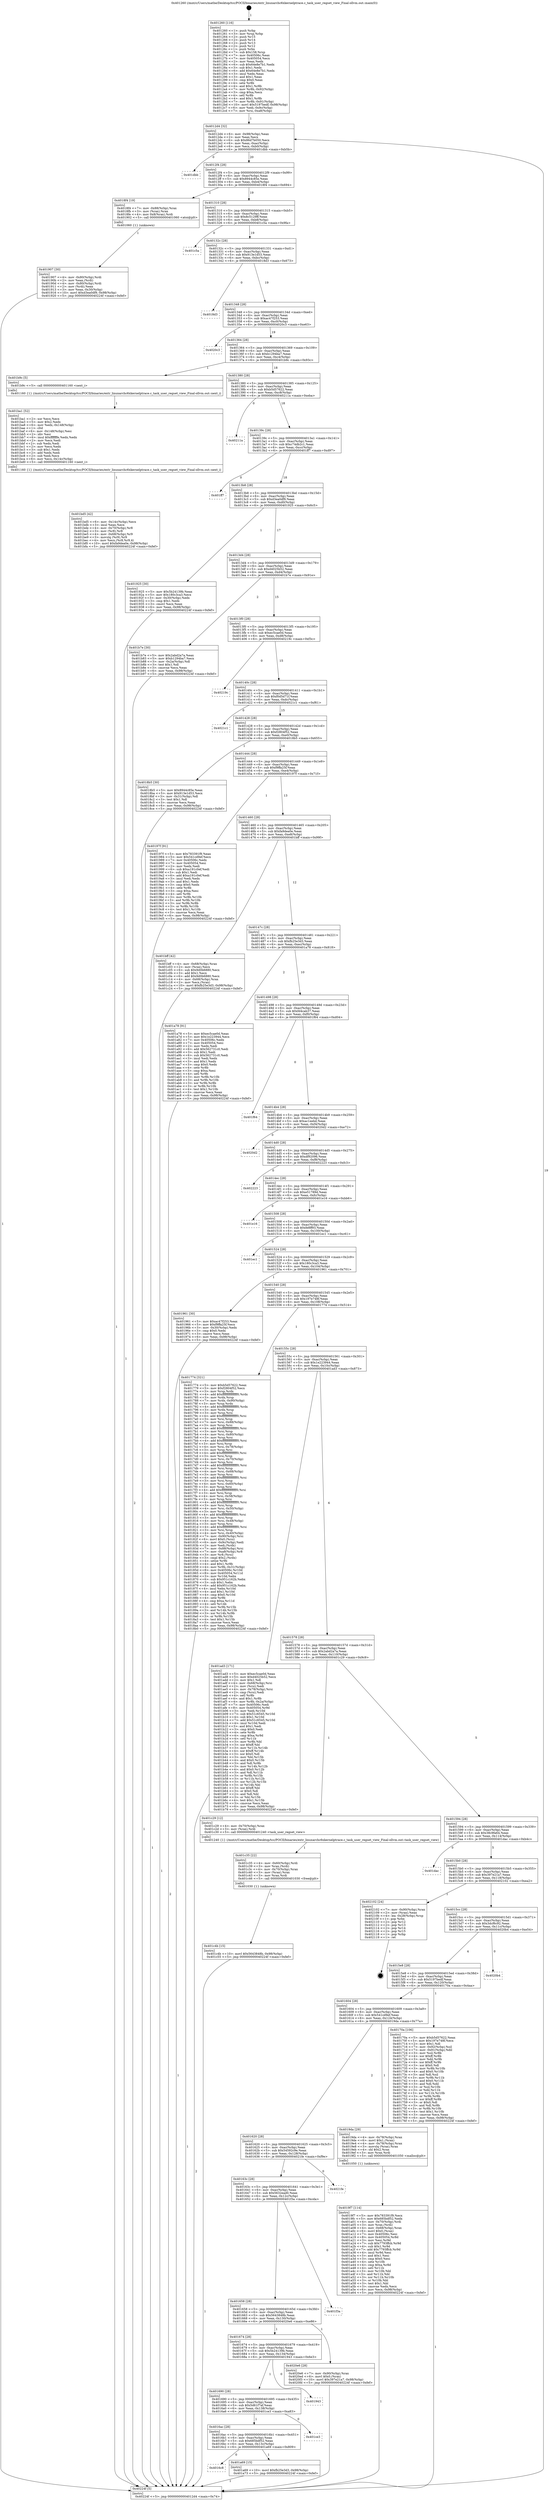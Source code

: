 digraph "0x401260" {
  label = "0x401260 (/mnt/c/Users/mathe/Desktop/tcc/POCII/binaries/extr_linuxarchc6xkernelptrace.c_task_user_regset_view_Final-ollvm.out::main(0))"
  labelloc = "t"
  node[shape=record]

  Entry [label="",width=0.3,height=0.3,shape=circle,fillcolor=black,style=filled]
  "0x4012d4" [label="{
     0x4012d4 [32]\l
     | [instrs]\l
     &nbsp;&nbsp;0x4012d4 \<+6\>: mov -0x98(%rbp),%eax\l
     &nbsp;&nbsp;0x4012da \<+2\>: mov %eax,%ecx\l
     &nbsp;&nbsp;0x4012dc \<+6\>: sub $0x86d7b050,%ecx\l
     &nbsp;&nbsp;0x4012e2 \<+6\>: mov %eax,-0xac(%rbp)\l
     &nbsp;&nbsp;0x4012e8 \<+6\>: mov %ecx,-0xb0(%rbp)\l
     &nbsp;&nbsp;0x4012ee \<+6\>: je 0000000000401dbb \<main+0xb5b\>\l
  }"]
  "0x401dbb" [label="{
     0x401dbb\l
  }", style=dashed]
  "0x4012f4" [label="{
     0x4012f4 [28]\l
     | [instrs]\l
     &nbsp;&nbsp;0x4012f4 \<+5\>: jmp 00000000004012f9 \<main+0x99\>\l
     &nbsp;&nbsp;0x4012f9 \<+6\>: mov -0xac(%rbp),%eax\l
     &nbsp;&nbsp;0x4012ff \<+5\>: sub $0x8944c85e,%eax\l
     &nbsp;&nbsp;0x401304 \<+6\>: mov %eax,-0xb4(%rbp)\l
     &nbsp;&nbsp;0x40130a \<+6\>: je 00000000004018f4 \<main+0x694\>\l
  }"]
  Exit [label="",width=0.3,height=0.3,shape=circle,fillcolor=black,style=filled,peripheries=2]
  "0x4018f4" [label="{
     0x4018f4 [19]\l
     | [instrs]\l
     &nbsp;&nbsp;0x4018f4 \<+7\>: mov -0x88(%rbp),%rax\l
     &nbsp;&nbsp;0x4018fb \<+3\>: mov (%rax),%rax\l
     &nbsp;&nbsp;0x4018fe \<+4\>: mov 0x8(%rax),%rdi\l
     &nbsp;&nbsp;0x401902 \<+5\>: call 0000000000401060 \<atoi@plt\>\l
     | [calls]\l
     &nbsp;&nbsp;0x401060 \{1\} (unknown)\l
  }"]
  "0x401310" [label="{
     0x401310 [28]\l
     | [instrs]\l
     &nbsp;&nbsp;0x401310 \<+5\>: jmp 0000000000401315 \<main+0xb5\>\l
     &nbsp;&nbsp;0x401315 \<+6\>: mov -0xac(%rbp),%eax\l
     &nbsp;&nbsp;0x40131b \<+5\>: sub $0x8c5129ff,%eax\l
     &nbsp;&nbsp;0x401320 \<+6\>: mov %eax,-0xb8(%rbp)\l
     &nbsp;&nbsp;0x401326 \<+6\>: je 0000000000401c5a \<main+0x9fa\>\l
  }"]
  "0x401c4b" [label="{
     0x401c4b [15]\l
     | [instrs]\l
     &nbsp;&nbsp;0x401c4b \<+10\>: movl $0x5643848b,-0x98(%rbp)\l
     &nbsp;&nbsp;0x401c55 \<+5\>: jmp 000000000040224f \<main+0xfef\>\l
  }"]
  "0x401c5a" [label="{
     0x401c5a\l
  }", style=dashed]
  "0x40132c" [label="{
     0x40132c [28]\l
     | [instrs]\l
     &nbsp;&nbsp;0x40132c \<+5\>: jmp 0000000000401331 \<main+0xd1\>\l
     &nbsp;&nbsp;0x401331 \<+6\>: mov -0xac(%rbp),%eax\l
     &nbsp;&nbsp;0x401337 \<+5\>: sub $0x913e1d53,%eax\l
     &nbsp;&nbsp;0x40133c \<+6\>: mov %eax,-0xbc(%rbp)\l
     &nbsp;&nbsp;0x401342 \<+6\>: je 00000000004018d3 \<main+0x673\>\l
  }"]
  "0x401c35" [label="{
     0x401c35 [22]\l
     | [instrs]\l
     &nbsp;&nbsp;0x401c35 \<+4\>: mov -0x60(%rbp),%rdi\l
     &nbsp;&nbsp;0x401c39 \<+3\>: mov %rax,(%rdi)\l
     &nbsp;&nbsp;0x401c3c \<+4\>: mov -0x70(%rbp),%rax\l
     &nbsp;&nbsp;0x401c40 \<+3\>: mov (%rax),%rax\l
     &nbsp;&nbsp;0x401c43 \<+3\>: mov %rax,%rdi\l
     &nbsp;&nbsp;0x401c46 \<+5\>: call 0000000000401030 \<free@plt\>\l
     | [calls]\l
     &nbsp;&nbsp;0x401030 \{1\} (unknown)\l
  }"]
  "0x4018d3" [label="{
     0x4018d3\l
  }", style=dashed]
  "0x401348" [label="{
     0x401348 [28]\l
     | [instrs]\l
     &nbsp;&nbsp;0x401348 \<+5\>: jmp 000000000040134d \<main+0xed\>\l
     &nbsp;&nbsp;0x40134d \<+6\>: mov -0xac(%rbp),%eax\l
     &nbsp;&nbsp;0x401353 \<+5\>: sub $0xac47f253,%eax\l
     &nbsp;&nbsp;0x401358 \<+6\>: mov %eax,-0xc0(%rbp)\l
     &nbsp;&nbsp;0x40135e \<+6\>: je 00000000004020c3 \<main+0xe63\>\l
  }"]
  "0x401bd5" [label="{
     0x401bd5 [42]\l
     | [instrs]\l
     &nbsp;&nbsp;0x401bd5 \<+6\>: mov -0x14c(%rbp),%ecx\l
     &nbsp;&nbsp;0x401bdb \<+3\>: imul %eax,%ecx\l
     &nbsp;&nbsp;0x401bde \<+4\>: mov -0x70(%rbp),%r8\l
     &nbsp;&nbsp;0x401be2 \<+3\>: mov (%r8),%r8\l
     &nbsp;&nbsp;0x401be5 \<+4\>: mov -0x68(%rbp),%r9\l
     &nbsp;&nbsp;0x401be9 \<+3\>: movslq (%r9),%r9\l
     &nbsp;&nbsp;0x401bec \<+4\>: mov %ecx,(%r8,%r9,4)\l
     &nbsp;&nbsp;0x401bf0 \<+10\>: movl $0xfa9dea0e,-0x98(%rbp)\l
     &nbsp;&nbsp;0x401bfa \<+5\>: jmp 000000000040224f \<main+0xfef\>\l
  }"]
  "0x4020c3" [label="{
     0x4020c3\l
  }", style=dashed]
  "0x401364" [label="{
     0x401364 [28]\l
     | [instrs]\l
     &nbsp;&nbsp;0x401364 \<+5\>: jmp 0000000000401369 \<main+0x109\>\l
     &nbsp;&nbsp;0x401369 \<+6\>: mov -0xac(%rbp),%eax\l
     &nbsp;&nbsp;0x40136f \<+5\>: sub $0xb1294ba7,%eax\l
     &nbsp;&nbsp;0x401374 \<+6\>: mov %eax,-0xc4(%rbp)\l
     &nbsp;&nbsp;0x40137a \<+6\>: je 0000000000401b9c \<main+0x93c\>\l
  }"]
  "0x401ba1" [label="{
     0x401ba1 [52]\l
     | [instrs]\l
     &nbsp;&nbsp;0x401ba1 \<+2\>: xor %ecx,%ecx\l
     &nbsp;&nbsp;0x401ba3 \<+5\>: mov $0x2,%edx\l
     &nbsp;&nbsp;0x401ba8 \<+6\>: mov %edx,-0x148(%rbp)\l
     &nbsp;&nbsp;0x401bae \<+1\>: cltd\l
     &nbsp;&nbsp;0x401baf \<+6\>: mov -0x148(%rbp),%esi\l
     &nbsp;&nbsp;0x401bb5 \<+2\>: idiv %esi\l
     &nbsp;&nbsp;0x401bb7 \<+6\>: imul $0xfffffffe,%edx,%edx\l
     &nbsp;&nbsp;0x401bbd \<+2\>: mov %ecx,%edi\l
     &nbsp;&nbsp;0x401bbf \<+2\>: sub %edx,%edi\l
     &nbsp;&nbsp;0x401bc1 \<+2\>: mov %ecx,%edx\l
     &nbsp;&nbsp;0x401bc3 \<+3\>: sub $0x1,%edx\l
     &nbsp;&nbsp;0x401bc6 \<+2\>: add %edx,%edi\l
     &nbsp;&nbsp;0x401bc8 \<+2\>: sub %edi,%ecx\l
     &nbsp;&nbsp;0x401bca \<+6\>: mov %ecx,-0x14c(%rbp)\l
     &nbsp;&nbsp;0x401bd0 \<+5\>: call 0000000000401160 \<next_i\>\l
     | [calls]\l
     &nbsp;&nbsp;0x401160 \{1\} (/mnt/c/Users/mathe/Desktop/tcc/POCII/binaries/extr_linuxarchc6xkernelptrace.c_task_user_regset_view_Final-ollvm.out::next_i)\l
  }"]
  "0x401b9c" [label="{
     0x401b9c [5]\l
     | [instrs]\l
     &nbsp;&nbsp;0x401b9c \<+5\>: call 0000000000401160 \<next_i\>\l
     | [calls]\l
     &nbsp;&nbsp;0x401160 \{1\} (/mnt/c/Users/mathe/Desktop/tcc/POCII/binaries/extr_linuxarchc6xkernelptrace.c_task_user_regset_view_Final-ollvm.out::next_i)\l
  }"]
  "0x401380" [label="{
     0x401380 [28]\l
     | [instrs]\l
     &nbsp;&nbsp;0x401380 \<+5\>: jmp 0000000000401385 \<main+0x125\>\l
     &nbsp;&nbsp;0x401385 \<+6\>: mov -0xac(%rbp),%eax\l
     &nbsp;&nbsp;0x40138b \<+5\>: sub $0xb5d57622,%eax\l
     &nbsp;&nbsp;0x401390 \<+6\>: mov %eax,-0xc8(%rbp)\l
     &nbsp;&nbsp;0x401396 \<+6\>: je 000000000040211a \<main+0xeba\>\l
  }"]
  "0x4016c8" [label="{
     0x4016c8\l
  }", style=dashed]
  "0x40211a" [label="{
     0x40211a\l
  }", style=dashed]
  "0x40139c" [label="{
     0x40139c [28]\l
     | [instrs]\l
     &nbsp;&nbsp;0x40139c \<+5\>: jmp 00000000004013a1 \<main+0x141\>\l
     &nbsp;&nbsp;0x4013a1 \<+6\>: mov -0xac(%rbp),%eax\l
     &nbsp;&nbsp;0x4013a7 \<+5\>: sub $0xc74db2c1,%eax\l
     &nbsp;&nbsp;0x4013ac \<+6\>: mov %eax,-0xcc(%rbp)\l
     &nbsp;&nbsp;0x4013b2 \<+6\>: je 0000000000401ff7 \<main+0xd97\>\l
  }"]
  "0x401a69" [label="{
     0x401a69 [15]\l
     | [instrs]\l
     &nbsp;&nbsp;0x401a69 \<+10\>: movl $0xfb25e3d3,-0x98(%rbp)\l
     &nbsp;&nbsp;0x401a73 \<+5\>: jmp 000000000040224f \<main+0xfef\>\l
  }"]
  "0x401ff7" [label="{
     0x401ff7\l
  }", style=dashed]
  "0x4013b8" [label="{
     0x4013b8 [28]\l
     | [instrs]\l
     &nbsp;&nbsp;0x4013b8 \<+5\>: jmp 00000000004013bd \<main+0x15d\>\l
     &nbsp;&nbsp;0x4013bd \<+6\>: mov -0xac(%rbp),%eax\l
     &nbsp;&nbsp;0x4013c3 \<+5\>: sub $0xd3ea0df9,%eax\l
     &nbsp;&nbsp;0x4013c8 \<+6\>: mov %eax,-0xd0(%rbp)\l
     &nbsp;&nbsp;0x4013ce \<+6\>: je 0000000000401925 \<main+0x6c5\>\l
  }"]
  "0x4016ac" [label="{
     0x4016ac [28]\l
     | [instrs]\l
     &nbsp;&nbsp;0x4016ac \<+5\>: jmp 00000000004016b1 \<main+0x451\>\l
     &nbsp;&nbsp;0x4016b1 \<+6\>: mov -0xac(%rbp),%eax\l
     &nbsp;&nbsp;0x4016b7 \<+5\>: sub $0x685bdf52,%eax\l
     &nbsp;&nbsp;0x4016bc \<+6\>: mov %eax,-0x13c(%rbp)\l
     &nbsp;&nbsp;0x4016c2 \<+6\>: je 0000000000401a69 \<main+0x809\>\l
  }"]
  "0x401925" [label="{
     0x401925 [30]\l
     | [instrs]\l
     &nbsp;&nbsp;0x401925 \<+5\>: mov $0x5b24139b,%eax\l
     &nbsp;&nbsp;0x40192a \<+5\>: mov $0x180c3ca3,%ecx\l
     &nbsp;&nbsp;0x40192f \<+3\>: mov -0x30(%rbp),%edx\l
     &nbsp;&nbsp;0x401932 \<+3\>: cmp $0x1,%edx\l
     &nbsp;&nbsp;0x401935 \<+3\>: cmovl %ecx,%eax\l
     &nbsp;&nbsp;0x401938 \<+6\>: mov %eax,-0x98(%rbp)\l
     &nbsp;&nbsp;0x40193e \<+5\>: jmp 000000000040224f \<main+0xfef\>\l
  }"]
  "0x4013d4" [label="{
     0x4013d4 [28]\l
     | [instrs]\l
     &nbsp;&nbsp;0x4013d4 \<+5\>: jmp 00000000004013d9 \<main+0x179\>\l
     &nbsp;&nbsp;0x4013d9 \<+6\>: mov -0xac(%rbp),%eax\l
     &nbsp;&nbsp;0x4013df \<+5\>: sub $0xd4025b52,%eax\l
     &nbsp;&nbsp;0x4013e4 \<+6\>: mov %eax,-0xd4(%rbp)\l
     &nbsp;&nbsp;0x4013ea \<+6\>: je 0000000000401b7e \<main+0x91e\>\l
  }"]
  "0x401ce3" [label="{
     0x401ce3\l
  }", style=dashed]
  "0x401b7e" [label="{
     0x401b7e [30]\l
     | [instrs]\l
     &nbsp;&nbsp;0x401b7e \<+5\>: mov $0x2abd2a7a,%eax\l
     &nbsp;&nbsp;0x401b83 \<+5\>: mov $0xb1294ba7,%ecx\l
     &nbsp;&nbsp;0x401b88 \<+3\>: mov -0x2a(%rbp),%dl\l
     &nbsp;&nbsp;0x401b8b \<+3\>: test $0x1,%dl\l
     &nbsp;&nbsp;0x401b8e \<+3\>: cmovne %ecx,%eax\l
     &nbsp;&nbsp;0x401b91 \<+6\>: mov %eax,-0x98(%rbp)\l
     &nbsp;&nbsp;0x401b97 \<+5\>: jmp 000000000040224f \<main+0xfef\>\l
  }"]
  "0x4013f0" [label="{
     0x4013f0 [28]\l
     | [instrs]\l
     &nbsp;&nbsp;0x4013f0 \<+5\>: jmp 00000000004013f5 \<main+0x195\>\l
     &nbsp;&nbsp;0x4013f5 \<+6\>: mov -0xac(%rbp),%eax\l
     &nbsp;&nbsp;0x4013fb \<+5\>: sub $0xec5cae0d,%eax\l
     &nbsp;&nbsp;0x401400 \<+6\>: mov %eax,-0xd8(%rbp)\l
     &nbsp;&nbsp;0x401406 \<+6\>: je 000000000040219c \<main+0xf3c\>\l
  }"]
  "0x401690" [label="{
     0x401690 [28]\l
     | [instrs]\l
     &nbsp;&nbsp;0x401690 \<+5\>: jmp 0000000000401695 \<main+0x435\>\l
     &nbsp;&nbsp;0x401695 \<+6\>: mov -0xac(%rbp),%eax\l
     &nbsp;&nbsp;0x40169b \<+5\>: sub $0x5d61f7af,%eax\l
     &nbsp;&nbsp;0x4016a0 \<+6\>: mov %eax,-0x138(%rbp)\l
     &nbsp;&nbsp;0x4016a6 \<+6\>: je 0000000000401ce3 \<main+0xa83\>\l
  }"]
  "0x40219c" [label="{
     0x40219c\l
  }", style=dashed]
  "0x40140c" [label="{
     0x40140c [28]\l
     | [instrs]\l
     &nbsp;&nbsp;0x40140c \<+5\>: jmp 0000000000401411 \<main+0x1b1\>\l
     &nbsp;&nbsp;0x401411 \<+6\>: mov -0xac(%rbp),%eax\l
     &nbsp;&nbsp;0x401417 \<+5\>: sub $0xf0d5d71f,%eax\l
     &nbsp;&nbsp;0x40141c \<+6\>: mov %eax,-0xdc(%rbp)\l
     &nbsp;&nbsp;0x401422 \<+6\>: je 00000000004021c1 \<main+0xf61\>\l
  }"]
  "0x401943" [label="{
     0x401943\l
  }", style=dashed]
  "0x4021c1" [label="{
     0x4021c1\l
  }", style=dashed]
  "0x401428" [label="{
     0x401428 [28]\l
     | [instrs]\l
     &nbsp;&nbsp;0x401428 \<+5\>: jmp 000000000040142d \<main+0x1cd\>\l
     &nbsp;&nbsp;0x40142d \<+6\>: mov -0xac(%rbp),%eax\l
     &nbsp;&nbsp;0x401433 \<+5\>: sub $0xf2804f52,%eax\l
     &nbsp;&nbsp;0x401438 \<+6\>: mov %eax,-0xe0(%rbp)\l
     &nbsp;&nbsp;0x40143e \<+6\>: je 00000000004018b5 \<main+0x655\>\l
  }"]
  "0x401674" [label="{
     0x401674 [28]\l
     | [instrs]\l
     &nbsp;&nbsp;0x401674 \<+5\>: jmp 0000000000401679 \<main+0x419\>\l
     &nbsp;&nbsp;0x401679 \<+6\>: mov -0xac(%rbp),%eax\l
     &nbsp;&nbsp;0x40167f \<+5\>: sub $0x5b24139b,%eax\l
     &nbsp;&nbsp;0x401684 \<+6\>: mov %eax,-0x134(%rbp)\l
     &nbsp;&nbsp;0x40168a \<+6\>: je 0000000000401943 \<main+0x6e3\>\l
  }"]
  "0x4018b5" [label="{
     0x4018b5 [30]\l
     | [instrs]\l
     &nbsp;&nbsp;0x4018b5 \<+5\>: mov $0x8944c85e,%eax\l
     &nbsp;&nbsp;0x4018ba \<+5\>: mov $0x913e1d53,%ecx\l
     &nbsp;&nbsp;0x4018bf \<+3\>: mov -0x31(%rbp),%dl\l
     &nbsp;&nbsp;0x4018c2 \<+3\>: test $0x1,%dl\l
     &nbsp;&nbsp;0x4018c5 \<+3\>: cmovne %ecx,%eax\l
     &nbsp;&nbsp;0x4018c8 \<+6\>: mov %eax,-0x98(%rbp)\l
     &nbsp;&nbsp;0x4018ce \<+5\>: jmp 000000000040224f \<main+0xfef\>\l
  }"]
  "0x401444" [label="{
     0x401444 [28]\l
     | [instrs]\l
     &nbsp;&nbsp;0x401444 \<+5\>: jmp 0000000000401449 \<main+0x1e9\>\l
     &nbsp;&nbsp;0x401449 \<+6\>: mov -0xac(%rbp),%eax\l
     &nbsp;&nbsp;0x40144f \<+5\>: sub $0xf9ffa25f,%eax\l
     &nbsp;&nbsp;0x401454 \<+6\>: mov %eax,-0xe4(%rbp)\l
     &nbsp;&nbsp;0x40145a \<+6\>: je 000000000040197f \<main+0x71f\>\l
  }"]
  "0x4020e6" [label="{
     0x4020e6 [28]\l
     | [instrs]\l
     &nbsp;&nbsp;0x4020e6 \<+7\>: mov -0x90(%rbp),%rax\l
     &nbsp;&nbsp;0x4020ed \<+6\>: movl $0x0,(%rax)\l
     &nbsp;&nbsp;0x4020f3 \<+10\>: movl $0x397e21a7,-0x98(%rbp)\l
     &nbsp;&nbsp;0x4020fd \<+5\>: jmp 000000000040224f \<main+0xfef\>\l
  }"]
  "0x40197f" [label="{
     0x40197f [91]\l
     | [instrs]\l
     &nbsp;&nbsp;0x40197f \<+5\>: mov $0x783391f9,%eax\l
     &nbsp;&nbsp;0x401984 \<+5\>: mov $0x541cd9ef,%ecx\l
     &nbsp;&nbsp;0x401989 \<+7\>: mov 0x40506c,%edx\l
     &nbsp;&nbsp;0x401990 \<+7\>: mov 0x405054,%esi\l
     &nbsp;&nbsp;0x401997 \<+2\>: mov %edx,%edi\l
     &nbsp;&nbsp;0x401999 \<+6\>: sub $0xa191c0ef,%edi\l
     &nbsp;&nbsp;0x40199f \<+3\>: sub $0x1,%edi\l
     &nbsp;&nbsp;0x4019a2 \<+6\>: add $0xa191c0ef,%edi\l
     &nbsp;&nbsp;0x4019a8 \<+3\>: imul %edi,%edx\l
     &nbsp;&nbsp;0x4019ab \<+3\>: and $0x1,%edx\l
     &nbsp;&nbsp;0x4019ae \<+3\>: cmp $0x0,%edx\l
     &nbsp;&nbsp;0x4019b1 \<+4\>: sete %r8b\l
     &nbsp;&nbsp;0x4019b5 \<+3\>: cmp $0xa,%esi\l
     &nbsp;&nbsp;0x4019b8 \<+4\>: setl %r9b\l
     &nbsp;&nbsp;0x4019bc \<+3\>: mov %r8b,%r10b\l
     &nbsp;&nbsp;0x4019bf \<+3\>: and %r9b,%r10b\l
     &nbsp;&nbsp;0x4019c2 \<+3\>: xor %r9b,%r8b\l
     &nbsp;&nbsp;0x4019c5 \<+3\>: or %r8b,%r10b\l
     &nbsp;&nbsp;0x4019c8 \<+4\>: test $0x1,%r10b\l
     &nbsp;&nbsp;0x4019cc \<+3\>: cmovne %ecx,%eax\l
     &nbsp;&nbsp;0x4019cf \<+6\>: mov %eax,-0x98(%rbp)\l
     &nbsp;&nbsp;0x4019d5 \<+5\>: jmp 000000000040224f \<main+0xfef\>\l
  }"]
  "0x401460" [label="{
     0x401460 [28]\l
     | [instrs]\l
     &nbsp;&nbsp;0x401460 \<+5\>: jmp 0000000000401465 \<main+0x205\>\l
     &nbsp;&nbsp;0x401465 \<+6\>: mov -0xac(%rbp),%eax\l
     &nbsp;&nbsp;0x40146b \<+5\>: sub $0xfa9dea0e,%eax\l
     &nbsp;&nbsp;0x401470 \<+6\>: mov %eax,-0xe8(%rbp)\l
     &nbsp;&nbsp;0x401476 \<+6\>: je 0000000000401bff \<main+0x99f\>\l
  }"]
  "0x401658" [label="{
     0x401658 [28]\l
     | [instrs]\l
     &nbsp;&nbsp;0x401658 \<+5\>: jmp 000000000040165d \<main+0x3fd\>\l
     &nbsp;&nbsp;0x40165d \<+6\>: mov -0xac(%rbp),%eax\l
     &nbsp;&nbsp;0x401663 \<+5\>: sub $0x5643848b,%eax\l
     &nbsp;&nbsp;0x401668 \<+6\>: mov %eax,-0x130(%rbp)\l
     &nbsp;&nbsp;0x40166e \<+6\>: je 00000000004020e6 \<main+0xe86\>\l
  }"]
  "0x401bff" [label="{
     0x401bff [42]\l
     | [instrs]\l
     &nbsp;&nbsp;0x401bff \<+4\>: mov -0x68(%rbp),%rax\l
     &nbsp;&nbsp;0x401c03 \<+2\>: mov (%rax),%ecx\l
     &nbsp;&nbsp;0x401c05 \<+6\>: sub $0x9d0b6880,%ecx\l
     &nbsp;&nbsp;0x401c0b \<+3\>: add $0x1,%ecx\l
     &nbsp;&nbsp;0x401c0e \<+6\>: add $0x9d0b6880,%ecx\l
     &nbsp;&nbsp;0x401c14 \<+4\>: mov -0x68(%rbp),%rax\l
     &nbsp;&nbsp;0x401c18 \<+2\>: mov %ecx,(%rax)\l
     &nbsp;&nbsp;0x401c1a \<+10\>: movl $0xfb25e3d3,-0x98(%rbp)\l
     &nbsp;&nbsp;0x401c24 \<+5\>: jmp 000000000040224f \<main+0xfef\>\l
  }"]
  "0x40147c" [label="{
     0x40147c [28]\l
     | [instrs]\l
     &nbsp;&nbsp;0x40147c \<+5\>: jmp 0000000000401481 \<main+0x221\>\l
     &nbsp;&nbsp;0x401481 \<+6\>: mov -0xac(%rbp),%eax\l
     &nbsp;&nbsp;0x401487 \<+5\>: sub $0xfb25e3d3,%eax\l
     &nbsp;&nbsp;0x40148c \<+6\>: mov %eax,-0xec(%rbp)\l
     &nbsp;&nbsp;0x401492 \<+6\>: je 0000000000401a78 \<main+0x818\>\l
  }"]
  "0x401f3a" [label="{
     0x401f3a\l
  }", style=dashed]
  "0x401a78" [label="{
     0x401a78 [91]\l
     | [instrs]\l
     &nbsp;&nbsp;0x401a78 \<+5\>: mov $0xec5cae0d,%eax\l
     &nbsp;&nbsp;0x401a7d \<+5\>: mov $0x1e223944,%ecx\l
     &nbsp;&nbsp;0x401a82 \<+7\>: mov 0x40506c,%edx\l
     &nbsp;&nbsp;0x401a89 \<+7\>: mov 0x405054,%esi\l
     &nbsp;&nbsp;0x401a90 \<+2\>: mov %edx,%edi\l
     &nbsp;&nbsp;0x401a92 \<+6\>: add $0x562731c0,%edi\l
     &nbsp;&nbsp;0x401a98 \<+3\>: sub $0x1,%edi\l
     &nbsp;&nbsp;0x401a9b \<+6\>: sub $0x562731c0,%edi\l
     &nbsp;&nbsp;0x401aa1 \<+3\>: imul %edi,%edx\l
     &nbsp;&nbsp;0x401aa4 \<+3\>: and $0x1,%edx\l
     &nbsp;&nbsp;0x401aa7 \<+3\>: cmp $0x0,%edx\l
     &nbsp;&nbsp;0x401aaa \<+4\>: sete %r8b\l
     &nbsp;&nbsp;0x401aae \<+3\>: cmp $0xa,%esi\l
     &nbsp;&nbsp;0x401ab1 \<+4\>: setl %r9b\l
     &nbsp;&nbsp;0x401ab5 \<+3\>: mov %r8b,%r10b\l
     &nbsp;&nbsp;0x401ab8 \<+3\>: and %r9b,%r10b\l
     &nbsp;&nbsp;0x401abb \<+3\>: xor %r9b,%r8b\l
     &nbsp;&nbsp;0x401abe \<+3\>: or %r8b,%r10b\l
     &nbsp;&nbsp;0x401ac1 \<+4\>: test $0x1,%r10b\l
     &nbsp;&nbsp;0x401ac5 \<+3\>: cmovne %ecx,%eax\l
     &nbsp;&nbsp;0x401ac8 \<+6\>: mov %eax,-0x98(%rbp)\l
     &nbsp;&nbsp;0x401ace \<+5\>: jmp 000000000040224f \<main+0xfef\>\l
  }"]
  "0x401498" [label="{
     0x401498 [28]\l
     | [instrs]\l
     &nbsp;&nbsp;0x401498 \<+5\>: jmp 000000000040149d \<main+0x23d\>\l
     &nbsp;&nbsp;0x40149d \<+6\>: mov -0xac(%rbp),%eax\l
     &nbsp;&nbsp;0x4014a3 \<+5\>: sub $0xfd4cab37,%eax\l
     &nbsp;&nbsp;0x4014a8 \<+6\>: mov %eax,-0xf0(%rbp)\l
     &nbsp;&nbsp;0x4014ae \<+6\>: je 0000000000401f64 \<main+0xd04\>\l
  }"]
  "0x40163c" [label="{
     0x40163c [28]\l
     | [instrs]\l
     &nbsp;&nbsp;0x40163c \<+5\>: jmp 0000000000401641 \<main+0x3e1\>\l
     &nbsp;&nbsp;0x401641 \<+6\>: mov -0xac(%rbp),%eax\l
     &nbsp;&nbsp;0x401647 \<+5\>: sub $0x5632ead0,%eax\l
     &nbsp;&nbsp;0x40164c \<+6\>: mov %eax,-0x12c(%rbp)\l
     &nbsp;&nbsp;0x401652 \<+6\>: je 0000000000401f3a \<main+0xcda\>\l
  }"]
  "0x401f64" [label="{
     0x401f64\l
  }", style=dashed]
  "0x4014b4" [label="{
     0x4014b4 [28]\l
     | [instrs]\l
     &nbsp;&nbsp;0x4014b4 \<+5\>: jmp 00000000004014b9 \<main+0x259\>\l
     &nbsp;&nbsp;0x4014b9 \<+6\>: mov -0xac(%rbp),%eax\l
     &nbsp;&nbsp;0x4014bf \<+5\>: sub $0xac1eebd,%eax\l
     &nbsp;&nbsp;0x4014c4 \<+6\>: mov %eax,-0xf4(%rbp)\l
     &nbsp;&nbsp;0x4014ca \<+6\>: je 00000000004020d2 \<main+0xe72\>\l
  }"]
  "0x4021fe" [label="{
     0x4021fe\l
  }", style=dashed]
  "0x4020d2" [label="{
     0x4020d2\l
  }", style=dashed]
  "0x4014d0" [label="{
     0x4014d0 [28]\l
     | [instrs]\l
     &nbsp;&nbsp;0x4014d0 \<+5\>: jmp 00000000004014d5 \<main+0x275\>\l
     &nbsp;&nbsp;0x4014d5 \<+6\>: mov -0xac(%rbp),%eax\l
     &nbsp;&nbsp;0x4014db \<+5\>: sub $0xdf92096,%eax\l
     &nbsp;&nbsp;0x4014e0 \<+6\>: mov %eax,-0xf8(%rbp)\l
     &nbsp;&nbsp;0x4014e6 \<+6\>: je 0000000000402223 \<main+0xfc3\>\l
  }"]
  "0x4019f7" [label="{
     0x4019f7 [114]\l
     | [instrs]\l
     &nbsp;&nbsp;0x4019f7 \<+5\>: mov $0x783391f9,%ecx\l
     &nbsp;&nbsp;0x4019fc \<+5\>: mov $0x685bdf52,%edx\l
     &nbsp;&nbsp;0x401a01 \<+4\>: mov -0x70(%rbp),%rdi\l
     &nbsp;&nbsp;0x401a05 \<+3\>: mov %rax,(%rdi)\l
     &nbsp;&nbsp;0x401a08 \<+4\>: mov -0x68(%rbp),%rax\l
     &nbsp;&nbsp;0x401a0c \<+6\>: movl $0x0,(%rax)\l
     &nbsp;&nbsp;0x401a12 \<+7\>: mov 0x40506c,%esi\l
     &nbsp;&nbsp;0x401a19 \<+8\>: mov 0x405054,%r8d\l
     &nbsp;&nbsp;0x401a21 \<+3\>: mov %esi,%r9d\l
     &nbsp;&nbsp;0x401a24 \<+7\>: sub $0x7793ffcb,%r9d\l
     &nbsp;&nbsp;0x401a2b \<+4\>: sub $0x1,%r9d\l
     &nbsp;&nbsp;0x401a2f \<+7\>: add $0x7793ffcb,%r9d\l
     &nbsp;&nbsp;0x401a36 \<+4\>: imul %r9d,%esi\l
     &nbsp;&nbsp;0x401a3a \<+3\>: and $0x1,%esi\l
     &nbsp;&nbsp;0x401a3d \<+3\>: cmp $0x0,%esi\l
     &nbsp;&nbsp;0x401a40 \<+4\>: sete %r10b\l
     &nbsp;&nbsp;0x401a44 \<+4\>: cmp $0xa,%r8d\l
     &nbsp;&nbsp;0x401a48 \<+4\>: setl %r11b\l
     &nbsp;&nbsp;0x401a4c \<+3\>: mov %r10b,%bl\l
     &nbsp;&nbsp;0x401a4f \<+3\>: and %r11b,%bl\l
     &nbsp;&nbsp;0x401a52 \<+3\>: xor %r11b,%r10b\l
     &nbsp;&nbsp;0x401a55 \<+3\>: or %r10b,%bl\l
     &nbsp;&nbsp;0x401a58 \<+3\>: test $0x1,%bl\l
     &nbsp;&nbsp;0x401a5b \<+3\>: cmovne %edx,%ecx\l
     &nbsp;&nbsp;0x401a5e \<+6\>: mov %ecx,-0x98(%rbp)\l
     &nbsp;&nbsp;0x401a64 \<+5\>: jmp 000000000040224f \<main+0xfef\>\l
  }"]
  "0x402223" [label="{
     0x402223\l
  }", style=dashed]
  "0x4014ec" [label="{
     0x4014ec [28]\l
     | [instrs]\l
     &nbsp;&nbsp;0x4014ec \<+5\>: jmp 00000000004014f1 \<main+0x291\>\l
     &nbsp;&nbsp;0x4014f1 \<+6\>: mov -0xac(%rbp),%eax\l
     &nbsp;&nbsp;0x4014f7 \<+5\>: sub $0xe51789d,%eax\l
     &nbsp;&nbsp;0x4014fc \<+6\>: mov %eax,-0xfc(%rbp)\l
     &nbsp;&nbsp;0x401502 \<+6\>: je 0000000000401e16 \<main+0xbb6\>\l
  }"]
  "0x401620" [label="{
     0x401620 [28]\l
     | [instrs]\l
     &nbsp;&nbsp;0x401620 \<+5\>: jmp 0000000000401625 \<main+0x3c5\>\l
     &nbsp;&nbsp;0x401625 \<+6\>: mov -0xac(%rbp),%eax\l
     &nbsp;&nbsp;0x40162b \<+5\>: sub $0x54592c9e,%eax\l
     &nbsp;&nbsp;0x401630 \<+6\>: mov %eax,-0x128(%rbp)\l
     &nbsp;&nbsp;0x401636 \<+6\>: je 00000000004021fe \<main+0xf9e\>\l
  }"]
  "0x401e16" [label="{
     0x401e16\l
  }", style=dashed]
  "0x401508" [label="{
     0x401508 [28]\l
     | [instrs]\l
     &nbsp;&nbsp;0x401508 \<+5\>: jmp 000000000040150d \<main+0x2ad\>\l
     &nbsp;&nbsp;0x40150d \<+6\>: mov -0xac(%rbp),%eax\l
     &nbsp;&nbsp;0x401513 \<+5\>: sub $0xfe8ff93,%eax\l
     &nbsp;&nbsp;0x401518 \<+6\>: mov %eax,-0x100(%rbp)\l
     &nbsp;&nbsp;0x40151e \<+6\>: je 0000000000401ec1 \<main+0xc61\>\l
  }"]
  "0x4019da" [label="{
     0x4019da [29]\l
     | [instrs]\l
     &nbsp;&nbsp;0x4019da \<+4\>: mov -0x78(%rbp),%rax\l
     &nbsp;&nbsp;0x4019de \<+6\>: movl $0x1,(%rax)\l
     &nbsp;&nbsp;0x4019e4 \<+4\>: mov -0x78(%rbp),%rax\l
     &nbsp;&nbsp;0x4019e8 \<+3\>: movslq (%rax),%rax\l
     &nbsp;&nbsp;0x4019eb \<+4\>: shl $0x2,%rax\l
     &nbsp;&nbsp;0x4019ef \<+3\>: mov %rax,%rdi\l
     &nbsp;&nbsp;0x4019f2 \<+5\>: call 0000000000401050 \<malloc@plt\>\l
     | [calls]\l
     &nbsp;&nbsp;0x401050 \{1\} (unknown)\l
  }"]
  "0x401ec1" [label="{
     0x401ec1\l
  }", style=dashed]
  "0x401524" [label="{
     0x401524 [28]\l
     | [instrs]\l
     &nbsp;&nbsp;0x401524 \<+5\>: jmp 0000000000401529 \<main+0x2c9\>\l
     &nbsp;&nbsp;0x401529 \<+6\>: mov -0xac(%rbp),%eax\l
     &nbsp;&nbsp;0x40152f \<+5\>: sub $0x180c3ca3,%eax\l
     &nbsp;&nbsp;0x401534 \<+6\>: mov %eax,-0x104(%rbp)\l
     &nbsp;&nbsp;0x40153a \<+6\>: je 0000000000401961 \<main+0x701\>\l
  }"]
  "0x401907" [label="{
     0x401907 [30]\l
     | [instrs]\l
     &nbsp;&nbsp;0x401907 \<+4\>: mov -0x80(%rbp),%rdi\l
     &nbsp;&nbsp;0x40190b \<+2\>: mov %eax,(%rdi)\l
     &nbsp;&nbsp;0x40190d \<+4\>: mov -0x80(%rbp),%rdi\l
     &nbsp;&nbsp;0x401911 \<+2\>: mov (%rdi),%eax\l
     &nbsp;&nbsp;0x401913 \<+3\>: mov %eax,-0x30(%rbp)\l
     &nbsp;&nbsp;0x401916 \<+10\>: movl $0xd3ea0df9,-0x98(%rbp)\l
     &nbsp;&nbsp;0x401920 \<+5\>: jmp 000000000040224f \<main+0xfef\>\l
  }"]
  "0x401961" [label="{
     0x401961 [30]\l
     | [instrs]\l
     &nbsp;&nbsp;0x401961 \<+5\>: mov $0xac47f253,%eax\l
     &nbsp;&nbsp;0x401966 \<+5\>: mov $0xf9ffa25f,%ecx\l
     &nbsp;&nbsp;0x40196b \<+3\>: mov -0x30(%rbp),%edx\l
     &nbsp;&nbsp;0x40196e \<+3\>: cmp $0x0,%edx\l
     &nbsp;&nbsp;0x401971 \<+3\>: cmove %ecx,%eax\l
     &nbsp;&nbsp;0x401974 \<+6\>: mov %eax,-0x98(%rbp)\l
     &nbsp;&nbsp;0x40197a \<+5\>: jmp 000000000040224f \<main+0xfef\>\l
  }"]
  "0x401540" [label="{
     0x401540 [28]\l
     | [instrs]\l
     &nbsp;&nbsp;0x401540 \<+5\>: jmp 0000000000401545 \<main+0x2e5\>\l
     &nbsp;&nbsp;0x401545 \<+6\>: mov -0xac(%rbp),%eax\l
     &nbsp;&nbsp;0x40154b \<+5\>: sub $0x197e748f,%eax\l
     &nbsp;&nbsp;0x401550 \<+6\>: mov %eax,-0x108(%rbp)\l
     &nbsp;&nbsp;0x401556 \<+6\>: je 0000000000401774 \<main+0x514\>\l
  }"]
  "0x401260" [label="{
     0x401260 [116]\l
     | [instrs]\l
     &nbsp;&nbsp;0x401260 \<+1\>: push %rbp\l
     &nbsp;&nbsp;0x401261 \<+3\>: mov %rsp,%rbp\l
     &nbsp;&nbsp;0x401264 \<+2\>: push %r15\l
     &nbsp;&nbsp;0x401266 \<+2\>: push %r14\l
     &nbsp;&nbsp;0x401268 \<+2\>: push %r13\l
     &nbsp;&nbsp;0x40126a \<+2\>: push %r12\l
     &nbsp;&nbsp;0x40126c \<+1\>: push %rbx\l
     &nbsp;&nbsp;0x40126d \<+7\>: sub $0x158,%rsp\l
     &nbsp;&nbsp;0x401274 \<+7\>: mov 0x40506c,%eax\l
     &nbsp;&nbsp;0x40127b \<+7\>: mov 0x405054,%ecx\l
     &nbsp;&nbsp;0x401282 \<+2\>: mov %eax,%edx\l
     &nbsp;&nbsp;0x401284 \<+6\>: sub $0x64e8e7b1,%edx\l
     &nbsp;&nbsp;0x40128a \<+3\>: sub $0x1,%edx\l
     &nbsp;&nbsp;0x40128d \<+6\>: add $0x64e8e7b1,%edx\l
     &nbsp;&nbsp;0x401293 \<+3\>: imul %edx,%eax\l
     &nbsp;&nbsp;0x401296 \<+3\>: and $0x1,%eax\l
     &nbsp;&nbsp;0x401299 \<+3\>: cmp $0x0,%eax\l
     &nbsp;&nbsp;0x40129c \<+4\>: sete %r8b\l
     &nbsp;&nbsp;0x4012a0 \<+4\>: and $0x1,%r8b\l
     &nbsp;&nbsp;0x4012a4 \<+7\>: mov %r8b,-0x92(%rbp)\l
     &nbsp;&nbsp;0x4012ab \<+3\>: cmp $0xa,%ecx\l
     &nbsp;&nbsp;0x4012ae \<+4\>: setl %r8b\l
     &nbsp;&nbsp;0x4012b2 \<+4\>: and $0x1,%r8b\l
     &nbsp;&nbsp;0x4012b6 \<+7\>: mov %r8b,-0x91(%rbp)\l
     &nbsp;&nbsp;0x4012bd \<+10\>: movl $0x5197bedf,-0x98(%rbp)\l
     &nbsp;&nbsp;0x4012c7 \<+6\>: mov %edi,-0x9c(%rbp)\l
     &nbsp;&nbsp;0x4012cd \<+7\>: mov %rsi,-0xa8(%rbp)\l
  }"]
  "0x401774" [label="{
     0x401774 [321]\l
     | [instrs]\l
     &nbsp;&nbsp;0x401774 \<+5\>: mov $0xb5d57622,%eax\l
     &nbsp;&nbsp;0x401779 \<+5\>: mov $0xf2804f52,%ecx\l
     &nbsp;&nbsp;0x40177e \<+3\>: mov %rsp,%rdx\l
     &nbsp;&nbsp;0x401781 \<+4\>: add $0xfffffffffffffff0,%rdx\l
     &nbsp;&nbsp;0x401785 \<+3\>: mov %rdx,%rsp\l
     &nbsp;&nbsp;0x401788 \<+7\>: mov %rdx,-0x90(%rbp)\l
     &nbsp;&nbsp;0x40178f \<+3\>: mov %rsp,%rdx\l
     &nbsp;&nbsp;0x401792 \<+4\>: add $0xfffffffffffffff0,%rdx\l
     &nbsp;&nbsp;0x401796 \<+3\>: mov %rdx,%rsp\l
     &nbsp;&nbsp;0x401799 \<+3\>: mov %rsp,%rsi\l
     &nbsp;&nbsp;0x40179c \<+4\>: add $0xfffffffffffffff0,%rsi\l
     &nbsp;&nbsp;0x4017a0 \<+3\>: mov %rsi,%rsp\l
     &nbsp;&nbsp;0x4017a3 \<+7\>: mov %rsi,-0x88(%rbp)\l
     &nbsp;&nbsp;0x4017aa \<+3\>: mov %rsp,%rsi\l
     &nbsp;&nbsp;0x4017ad \<+4\>: add $0xfffffffffffffff0,%rsi\l
     &nbsp;&nbsp;0x4017b1 \<+3\>: mov %rsi,%rsp\l
     &nbsp;&nbsp;0x4017b4 \<+4\>: mov %rsi,-0x80(%rbp)\l
     &nbsp;&nbsp;0x4017b8 \<+3\>: mov %rsp,%rsi\l
     &nbsp;&nbsp;0x4017bb \<+4\>: add $0xfffffffffffffff0,%rsi\l
     &nbsp;&nbsp;0x4017bf \<+3\>: mov %rsi,%rsp\l
     &nbsp;&nbsp;0x4017c2 \<+4\>: mov %rsi,-0x78(%rbp)\l
     &nbsp;&nbsp;0x4017c6 \<+3\>: mov %rsp,%rsi\l
     &nbsp;&nbsp;0x4017c9 \<+4\>: add $0xfffffffffffffff0,%rsi\l
     &nbsp;&nbsp;0x4017cd \<+3\>: mov %rsi,%rsp\l
     &nbsp;&nbsp;0x4017d0 \<+4\>: mov %rsi,-0x70(%rbp)\l
     &nbsp;&nbsp;0x4017d4 \<+3\>: mov %rsp,%rsi\l
     &nbsp;&nbsp;0x4017d7 \<+4\>: add $0xfffffffffffffff0,%rsi\l
     &nbsp;&nbsp;0x4017db \<+3\>: mov %rsi,%rsp\l
     &nbsp;&nbsp;0x4017de \<+4\>: mov %rsi,-0x68(%rbp)\l
     &nbsp;&nbsp;0x4017e2 \<+3\>: mov %rsp,%rsi\l
     &nbsp;&nbsp;0x4017e5 \<+4\>: add $0xfffffffffffffff0,%rsi\l
     &nbsp;&nbsp;0x4017e9 \<+3\>: mov %rsi,%rsp\l
     &nbsp;&nbsp;0x4017ec \<+4\>: mov %rsi,-0x60(%rbp)\l
     &nbsp;&nbsp;0x4017f0 \<+3\>: mov %rsp,%rsi\l
     &nbsp;&nbsp;0x4017f3 \<+4\>: add $0xfffffffffffffff0,%rsi\l
     &nbsp;&nbsp;0x4017f7 \<+3\>: mov %rsi,%rsp\l
     &nbsp;&nbsp;0x4017fa \<+4\>: mov %rsi,-0x58(%rbp)\l
     &nbsp;&nbsp;0x4017fe \<+3\>: mov %rsp,%rsi\l
     &nbsp;&nbsp;0x401801 \<+4\>: add $0xfffffffffffffff0,%rsi\l
     &nbsp;&nbsp;0x401805 \<+3\>: mov %rsi,%rsp\l
     &nbsp;&nbsp;0x401808 \<+4\>: mov %rsi,-0x50(%rbp)\l
     &nbsp;&nbsp;0x40180c \<+3\>: mov %rsp,%rsi\l
     &nbsp;&nbsp;0x40180f \<+4\>: add $0xfffffffffffffff0,%rsi\l
     &nbsp;&nbsp;0x401813 \<+3\>: mov %rsi,%rsp\l
     &nbsp;&nbsp;0x401816 \<+4\>: mov %rsi,-0x48(%rbp)\l
     &nbsp;&nbsp;0x40181a \<+3\>: mov %rsp,%rsi\l
     &nbsp;&nbsp;0x40181d \<+4\>: add $0xfffffffffffffff0,%rsi\l
     &nbsp;&nbsp;0x401821 \<+3\>: mov %rsi,%rsp\l
     &nbsp;&nbsp;0x401824 \<+4\>: mov %rsi,-0x40(%rbp)\l
     &nbsp;&nbsp;0x401828 \<+7\>: mov -0x90(%rbp),%rsi\l
     &nbsp;&nbsp;0x40182f \<+6\>: movl $0x0,(%rsi)\l
     &nbsp;&nbsp;0x401835 \<+6\>: mov -0x9c(%rbp),%edi\l
     &nbsp;&nbsp;0x40183b \<+2\>: mov %edi,(%rdx)\l
     &nbsp;&nbsp;0x40183d \<+7\>: mov -0x88(%rbp),%rsi\l
     &nbsp;&nbsp;0x401844 \<+7\>: mov -0xa8(%rbp),%r8\l
     &nbsp;&nbsp;0x40184b \<+3\>: mov %r8,(%rsi)\l
     &nbsp;&nbsp;0x40184e \<+3\>: cmpl $0x2,(%rdx)\l
     &nbsp;&nbsp;0x401851 \<+4\>: setne %r9b\l
     &nbsp;&nbsp;0x401855 \<+4\>: and $0x1,%r9b\l
     &nbsp;&nbsp;0x401859 \<+4\>: mov %r9b,-0x31(%rbp)\l
     &nbsp;&nbsp;0x40185d \<+8\>: mov 0x40506c,%r10d\l
     &nbsp;&nbsp;0x401865 \<+8\>: mov 0x405054,%r11d\l
     &nbsp;&nbsp;0x40186d \<+3\>: mov %r10d,%ebx\l
     &nbsp;&nbsp;0x401870 \<+6\>: sub $0x951c162b,%ebx\l
     &nbsp;&nbsp;0x401876 \<+3\>: sub $0x1,%ebx\l
     &nbsp;&nbsp;0x401879 \<+6\>: add $0x951c162b,%ebx\l
     &nbsp;&nbsp;0x40187f \<+4\>: imul %ebx,%r10d\l
     &nbsp;&nbsp;0x401883 \<+4\>: and $0x1,%r10d\l
     &nbsp;&nbsp;0x401887 \<+4\>: cmp $0x0,%r10d\l
     &nbsp;&nbsp;0x40188b \<+4\>: sete %r9b\l
     &nbsp;&nbsp;0x40188f \<+4\>: cmp $0xa,%r11d\l
     &nbsp;&nbsp;0x401893 \<+4\>: setl %r14b\l
     &nbsp;&nbsp;0x401897 \<+3\>: mov %r9b,%r15b\l
     &nbsp;&nbsp;0x40189a \<+3\>: and %r14b,%r15b\l
     &nbsp;&nbsp;0x40189d \<+3\>: xor %r14b,%r9b\l
     &nbsp;&nbsp;0x4018a0 \<+3\>: or %r9b,%r15b\l
     &nbsp;&nbsp;0x4018a3 \<+4\>: test $0x1,%r15b\l
     &nbsp;&nbsp;0x4018a7 \<+3\>: cmovne %ecx,%eax\l
     &nbsp;&nbsp;0x4018aa \<+6\>: mov %eax,-0x98(%rbp)\l
     &nbsp;&nbsp;0x4018b0 \<+5\>: jmp 000000000040224f \<main+0xfef\>\l
  }"]
  "0x40155c" [label="{
     0x40155c [28]\l
     | [instrs]\l
     &nbsp;&nbsp;0x40155c \<+5\>: jmp 0000000000401561 \<main+0x301\>\l
     &nbsp;&nbsp;0x401561 \<+6\>: mov -0xac(%rbp),%eax\l
     &nbsp;&nbsp;0x401567 \<+5\>: sub $0x1e223944,%eax\l
     &nbsp;&nbsp;0x40156c \<+6\>: mov %eax,-0x10c(%rbp)\l
     &nbsp;&nbsp;0x401572 \<+6\>: je 0000000000401ad3 \<main+0x873\>\l
  }"]
  "0x40224f" [label="{
     0x40224f [5]\l
     | [instrs]\l
     &nbsp;&nbsp;0x40224f \<+5\>: jmp 00000000004012d4 \<main+0x74\>\l
  }"]
  "0x401ad3" [label="{
     0x401ad3 [171]\l
     | [instrs]\l
     &nbsp;&nbsp;0x401ad3 \<+5\>: mov $0xec5cae0d,%eax\l
     &nbsp;&nbsp;0x401ad8 \<+5\>: mov $0xd4025b52,%ecx\l
     &nbsp;&nbsp;0x401add \<+2\>: mov $0x1,%dl\l
     &nbsp;&nbsp;0x401adf \<+4\>: mov -0x68(%rbp),%rsi\l
     &nbsp;&nbsp;0x401ae3 \<+2\>: mov (%rsi),%edi\l
     &nbsp;&nbsp;0x401ae5 \<+4\>: mov -0x78(%rbp),%rsi\l
     &nbsp;&nbsp;0x401ae9 \<+2\>: cmp (%rsi),%edi\l
     &nbsp;&nbsp;0x401aeb \<+4\>: setl %r8b\l
     &nbsp;&nbsp;0x401aef \<+4\>: and $0x1,%r8b\l
     &nbsp;&nbsp;0x401af3 \<+4\>: mov %r8b,-0x2a(%rbp)\l
     &nbsp;&nbsp;0x401af7 \<+7\>: mov 0x40506c,%edi\l
     &nbsp;&nbsp;0x401afe \<+8\>: mov 0x405054,%r9d\l
     &nbsp;&nbsp;0x401b06 \<+3\>: mov %edi,%r10d\l
     &nbsp;&nbsp;0x401b09 \<+7\>: sub $0x51c6545,%r10d\l
     &nbsp;&nbsp;0x401b10 \<+4\>: sub $0x1,%r10d\l
     &nbsp;&nbsp;0x401b14 \<+7\>: add $0x51c6545,%r10d\l
     &nbsp;&nbsp;0x401b1b \<+4\>: imul %r10d,%edi\l
     &nbsp;&nbsp;0x401b1f \<+3\>: and $0x1,%edi\l
     &nbsp;&nbsp;0x401b22 \<+3\>: cmp $0x0,%edi\l
     &nbsp;&nbsp;0x401b25 \<+4\>: sete %r8b\l
     &nbsp;&nbsp;0x401b29 \<+4\>: cmp $0xa,%r9d\l
     &nbsp;&nbsp;0x401b2d \<+4\>: setl %r11b\l
     &nbsp;&nbsp;0x401b31 \<+3\>: mov %r8b,%bl\l
     &nbsp;&nbsp;0x401b34 \<+3\>: xor $0xff,%bl\l
     &nbsp;&nbsp;0x401b37 \<+3\>: mov %r11b,%r14b\l
     &nbsp;&nbsp;0x401b3a \<+4\>: xor $0xff,%r14b\l
     &nbsp;&nbsp;0x401b3e \<+3\>: xor $0x0,%dl\l
     &nbsp;&nbsp;0x401b41 \<+3\>: mov %bl,%r15b\l
     &nbsp;&nbsp;0x401b44 \<+4\>: and $0x0,%r15b\l
     &nbsp;&nbsp;0x401b48 \<+3\>: and %dl,%r8b\l
     &nbsp;&nbsp;0x401b4b \<+3\>: mov %r14b,%r12b\l
     &nbsp;&nbsp;0x401b4e \<+4\>: and $0x0,%r12b\l
     &nbsp;&nbsp;0x401b52 \<+3\>: and %dl,%r11b\l
     &nbsp;&nbsp;0x401b55 \<+3\>: or %r8b,%r15b\l
     &nbsp;&nbsp;0x401b58 \<+3\>: or %r11b,%r12b\l
     &nbsp;&nbsp;0x401b5b \<+3\>: xor %r12b,%r15b\l
     &nbsp;&nbsp;0x401b5e \<+3\>: or %r14b,%bl\l
     &nbsp;&nbsp;0x401b61 \<+3\>: xor $0xff,%bl\l
     &nbsp;&nbsp;0x401b64 \<+3\>: or $0x0,%dl\l
     &nbsp;&nbsp;0x401b67 \<+2\>: and %dl,%bl\l
     &nbsp;&nbsp;0x401b69 \<+3\>: or %bl,%r15b\l
     &nbsp;&nbsp;0x401b6c \<+4\>: test $0x1,%r15b\l
     &nbsp;&nbsp;0x401b70 \<+3\>: cmovne %ecx,%eax\l
     &nbsp;&nbsp;0x401b73 \<+6\>: mov %eax,-0x98(%rbp)\l
     &nbsp;&nbsp;0x401b79 \<+5\>: jmp 000000000040224f \<main+0xfef\>\l
  }"]
  "0x401578" [label="{
     0x401578 [28]\l
     | [instrs]\l
     &nbsp;&nbsp;0x401578 \<+5\>: jmp 000000000040157d \<main+0x31d\>\l
     &nbsp;&nbsp;0x40157d \<+6\>: mov -0xac(%rbp),%eax\l
     &nbsp;&nbsp;0x401583 \<+5\>: sub $0x2abd2a7a,%eax\l
     &nbsp;&nbsp;0x401588 \<+6\>: mov %eax,-0x110(%rbp)\l
     &nbsp;&nbsp;0x40158e \<+6\>: je 0000000000401c29 \<main+0x9c9\>\l
  }"]
  "0x401604" [label="{
     0x401604 [28]\l
     | [instrs]\l
     &nbsp;&nbsp;0x401604 \<+5\>: jmp 0000000000401609 \<main+0x3a9\>\l
     &nbsp;&nbsp;0x401609 \<+6\>: mov -0xac(%rbp),%eax\l
     &nbsp;&nbsp;0x40160f \<+5\>: sub $0x541cd9ef,%eax\l
     &nbsp;&nbsp;0x401614 \<+6\>: mov %eax,-0x124(%rbp)\l
     &nbsp;&nbsp;0x40161a \<+6\>: je 00000000004019da \<main+0x77a\>\l
  }"]
  "0x401c29" [label="{
     0x401c29 [12]\l
     | [instrs]\l
     &nbsp;&nbsp;0x401c29 \<+4\>: mov -0x70(%rbp),%rax\l
     &nbsp;&nbsp;0x401c2d \<+3\>: mov (%rax),%rdi\l
     &nbsp;&nbsp;0x401c30 \<+5\>: call 0000000000401240 \<task_user_regset_view\>\l
     | [calls]\l
     &nbsp;&nbsp;0x401240 \{1\} (/mnt/c/Users/mathe/Desktop/tcc/POCII/binaries/extr_linuxarchc6xkernelptrace.c_task_user_regset_view_Final-ollvm.out::task_user_regset_view)\l
  }"]
  "0x401594" [label="{
     0x401594 [28]\l
     | [instrs]\l
     &nbsp;&nbsp;0x401594 \<+5\>: jmp 0000000000401599 \<main+0x339\>\l
     &nbsp;&nbsp;0x401599 \<+6\>: mov -0xac(%rbp),%eax\l
     &nbsp;&nbsp;0x40159f \<+5\>: sub $0x38c9fa64,%eax\l
     &nbsp;&nbsp;0x4015a4 \<+6\>: mov %eax,-0x114(%rbp)\l
     &nbsp;&nbsp;0x4015aa \<+6\>: je 0000000000401dac \<main+0xb4c\>\l
  }"]
  "0x40170a" [label="{
     0x40170a [106]\l
     | [instrs]\l
     &nbsp;&nbsp;0x40170a \<+5\>: mov $0xb5d57622,%eax\l
     &nbsp;&nbsp;0x40170f \<+5\>: mov $0x197e748f,%ecx\l
     &nbsp;&nbsp;0x401714 \<+2\>: mov $0x1,%dl\l
     &nbsp;&nbsp;0x401716 \<+7\>: mov -0x92(%rbp),%sil\l
     &nbsp;&nbsp;0x40171d \<+7\>: mov -0x91(%rbp),%dil\l
     &nbsp;&nbsp;0x401724 \<+3\>: mov %sil,%r8b\l
     &nbsp;&nbsp;0x401727 \<+4\>: xor $0xff,%r8b\l
     &nbsp;&nbsp;0x40172b \<+3\>: mov %dil,%r9b\l
     &nbsp;&nbsp;0x40172e \<+4\>: xor $0xff,%r9b\l
     &nbsp;&nbsp;0x401732 \<+3\>: xor $0x0,%dl\l
     &nbsp;&nbsp;0x401735 \<+3\>: mov %r8b,%r10b\l
     &nbsp;&nbsp;0x401738 \<+4\>: and $0x0,%r10b\l
     &nbsp;&nbsp;0x40173c \<+3\>: and %dl,%sil\l
     &nbsp;&nbsp;0x40173f \<+3\>: mov %r9b,%r11b\l
     &nbsp;&nbsp;0x401742 \<+4\>: and $0x0,%r11b\l
     &nbsp;&nbsp;0x401746 \<+3\>: and %dl,%dil\l
     &nbsp;&nbsp;0x401749 \<+3\>: or %sil,%r10b\l
     &nbsp;&nbsp;0x40174c \<+3\>: or %dil,%r11b\l
     &nbsp;&nbsp;0x40174f \<+3\>: xor %r11b,%r10b\l
     &nbsp;&nbsp;0x401752 \<+3\>: or %r9b,%r8b\l
     &nbsp;&nbsp;0x401755 \<+4\>: xor $0xff,%r8b\l
     &nbsp;&nbsp;0x401759 \<+3\>: or $0x0,%dl\l
     &nbsp;&nbsp;0x40175c \<+3\>: and %dl,%r8b\l
     &nbsp;&nbsp;0x40175f \<+3\>: or %r8b,%r10b\l
     &nbsp;&nbsp;0x401762 \<+4\>: test $0x1,%r10b\l
     &nbsp;&nbsp;0x401766 \<+3\>: cmovne %ecx,%eax\l
     &nbsp;&nbsp;0x401769 \<+6\>: mov %eax,-0x98(%rbp)\l
     &nbsp;&nbsp;0x40176f \<+5\>: jmp 000000000040224f \<main+0xfef\>\l
  }"]
  "0x401dac" [label="{
     0x401dac\l
  }", style=dashed]
  "0x4015b0" [label="{
     0x4015b0 [28]\l
     | [instrs]\l
     &nbsp;&nbsp;0x4015b0 \<+5\>: jmp 00000000004015b5 \<main+0x355\>\l
     &nbsp;&nbsp;0x4015b5 \<+6\>: mov -0xac(%rbp),%eax\l
     &nbsp;&nbsp;0x4015bb \<+5\>: sub $0x397e21a7,%eax\l
     &nbsp;&nbsp;0x4015c0 \<+6\>: mov %eax,-0x118(%rbp)\l
     &nbsp;&nbsp;0x4015c6 \<+6\>: je 0000000000402102 \<main+0xea2\>\l
  }"]
  "0x4015e8" [label="{
     0x4015e8 [28]\l
     | [instrs]\l
     &nbsp;&nbsp;0x4015e8 \<+5\>: jmp 00000000004015ed \<main+0x38d\>\l
     &nbsp;&nbsp;0x4015ed \<+6\>: mov -0xac(%rbp),%eax\l
     &nbsp;&nbsp;0x4015f3 \<+5\>: sub $0x5197bedf,%eax\l
     &nbsp;&nbsp;0x4015f8 \<+6\>: mov %eax,-0x120(%rbp)\l
     &nbsp;&nbsp;0x4015fe \<+6\>: je 000000000040170a \<main+0x4aa\>\l
  }"]
  "0x402102" [label="{
     0x402102 [24]\l
     | [instrs]\l
     &nbsp;&nbsp;0x402102 \<+7\>: mov -0x90(%rbp),%rax\l
     &nbsp;&nbsp;0x402109 \<+2\>: mov (%rax),%eax\l
     &nbsp;&nbsp;0x40210b \<+4\>: lea -0x28(%rbp),%rsp\l
     &nbsp;&nbsp;0x40210f \<+1\>: pop %rbx\l
     &nbsp;&nbsp;0x402110 \<+2\>: pop %r12\l
     &nbsp;&nbsp;0x402112 \<+2\>: pop %r13\l
     &nbsp;&nbsp;0x402114 \<+2\>: pop %r14\l
     &nbsp;&nbsp;0x402116 \<+2\>: pop %r15\l
     &nbsp;&nbsp;0x402118 \<+1\>: pop %rbp\l
     &nbsp;&nbsp;0x402119 \<+1\>: ret\l
  }"]
  "0x4015cc" [label="{
     0x4015cc [28]\l
     | [instrs]\l
     &nbsp;&nbsp;0x4015cc \<+5\>: jmp 00000000004015d1 \<main+0x371\>\l
     &nbsp;&nbsp;0x4015d1 \<+6\>: mov -0xac(%rbp),%eax\l
     &nbsp;&nbsp;0x4015d7 \<+5\>: sub $0x3dcf6c92,%eax\l
     &nbsp;&nbsp;0x4015dc \<+6\>: mov %eax,-0x11c(%rbp)\l
     &nbsp;&nbsp;0x4015e2 \<+6\>: je 00000000004020b4 \<main+0xe54\>\l
  }"]
  "0x4020b4" [label="{
     0x4020b4\l
  }", style=dashed]
  Entry -> "0x401260" [label=" 1"]
  "0x4012d4" -> "0x401dbb" [label=" 0"]
  "0x4012d4" -> "0x4012f4" [label=" 20"]
  "0x402102" -> Exit [label=" 1"]
  "0x4012f4" -> "0x4018f4" [label=" 1"]
  "0x4012f4" -> "0x401310" [label=" 19"]
  "0x4020e6" -> "0x40224f" [label=" 1"]
  "0x401310" -> "0x401c5a" [label=" 0"]
  "0x401310" -> "0x40132c" [label=" 19"]
  "0x401c4b" -> "0x40224f" [label=" 1"]
  "0x40132c" -> "0x4018d3" [label=" 0"]
  "0x40132c" -> "0x401348" [label=" 19"]
  "0x401c35" -> "0x401c4b" [label=" 1"]
  "0x401348" -> "0x4020c3" [label=" 0"]
  "0x401348" -> "0x401364" [label=" 19"]
  "0x401c29" -> "0x401c35" [label=" 1"]
  "0x401364" -> "0x401b9c" [label=" 1"]
  "0x401364" -> "0x401380" [label=" 18"]
  "0x401bff" -> "0x40224f" [label=" 1"]
  "0x401380" -> "0x40211a" [label=" 0"]
  "0x401380" -> "0x40139c" [label=" 18"]
  "0x401bd5" -> "0x40224f" [label=" 1"]
  "0x40139c" -> "0x401ff7" [label=" 0"]
  "0x40139c" -> "0x4013b8" [label=" 18"]
  "0x401ba1" -> "0x401bd5" [label=" 1"]
  "0x4013b8" -> "0x401925" [label=" 1"]
  "0x4013b8" -> "0x4013d4" [label=" 17"]
  "0x401b7e" -> "0x40224f" [label=" 2"]
  "0x4013d4" -> "0x401b7e" [label=" 2"]
  "0x4013d4" -> "0x4013f0" [label=" 15"]
  "0x401ad3" -> "0x40224f" [label=" 2"]
  "0x4013f0" -> "0x40219c" [label=" 0"]
  "0x4013f0" -> "0x40140c" [label=" 15"]
  "0x401a69" -> "0x40224f" [label=" 1"]
  "0x40140c" -> "0x4021c1" [label=" 0"]
  "0x40140c" -> "0x401428" [label=" 15"]
  "0x4016ac" -> "0x4016c8" [label=" 0"]
  "0x401428" -> "0x4018b5" [label=" 1"]
  "0x401428" -> "0x401444" [label=" 14"]
  "0x401b9c" -> "0x401ba1" [label=" 1"]
  "0x401444" -> "0x40197f" [label=" 1"]
  "0x401444" -> "0x401460" [label=" 13"]
  "0x401690" -> "0x4016ac" [label=" 1"]
  "0x401460" -> "0x401bff" [label=" 1"]
  "0x401460" -> "0x40147c" [label=" 12"]
  "0x401a78" -> "0x40224f" [label=" 2"]
  "0x40147c" -> "0x401a78" [label=" 2"]
  "0x40147c" -> "0x401498" [label=" 10"]
  "0x401674" -> "0x401690" [label=" 1"]
  "0x401498" -> "0x401f64" [label=" 0"]
  "0x401498" -> "0x4014b4" [label=" 10"]
  "0x4016ac" -> "0x401a69" [label=" 1"]
  "0x4014b4" -> "0x4020d2" [label=" 0"]
  "0x4014b4" -> "0x4014d0" [label=" 10"]
  "0x401658" -> "0x401674" [label=" 1"]
  "0x4014d0" -> "0x402223" [label=" 0"]
  "0x4014d0" -> "0x4014ec" [label=" 10"]
  "0x401690" -> "0x401ce3" [label=" 0"]
  "0x4014ec" -> "0x401e16" [label=" 0"]
  "0x4014ec" -> "0x401508" [label=" 10"]
  "0x40163c" -> "0x401658" [label=" 2"]
  "0x401508" -> "0x401ec1" [label=" 0"]
  "0x401508" -> "0x401524" [label=" 10"]
  "0x40163c" -> "0x401f3a" [label=" 0"]
  "0x401524" -> "0x401961" [label=" 1"]
  "0x401524" -> "0x401540" [label=" 9"]
  "0x401620" -> "0x40163c" [label=" 2"]
  "0x401540" -> "0x401774" [label=" 1"]
  "0x401540" -> "0x40155c" [label=" 8"]
  "0x401658" -> "0x4020e6" [label=" 1"]
  "0x40155c" -> "0x401ad3" [label=" 2"]
  "0x40155c" -> "0x401578" [label=" 6"]
  "0x4019f7" -> "0x40224f" [label=" 1"]
  "0x401578" -> "0x401c29" [label=" 1"]
  "0x401578" -> "0x401594" [label=" 5"]
  "0x4019da" -> "0x4019f7" [label=" 1"]
  "0x401594" -> "0x401dac" [label=" 0"]
  "0x401594" -> "0x4015b0" [label=" 5"]
  "0x401604" -> "0x401620" [label=" 2"]
  "0x4015b0" -> "0x402102" [label=" 1"]
  "0x4015b0" -> "0x4015cc" [label=" 4"]
  "0x401674" -> "0x401943" [label=" 0"]
  "0x4015cc" -> "0x4020b4" [label=" 0"]
  "0x4015cc" -> "0x4015e8" [label=" 4"]
  "0x401604" -> "0x4019da" [label=" 1"]
  "0x4015e8" -> "0x40170a" [label=" 1"]
  "0x4015e8" -> "0x401604" [label=" 3"]
  "0x40170a" -> "0x40224f" [label=" 1"]
  "0x401260" -> "0x4012d4" [label=" 1"]
  "0x40224f" -> "0x4012d4" [label=" 19"]
  "0x401620" -> "0x4021fe" [label=" 0"]
  "0x401774" -> "0x40224f" [label=" 1"]
  "0x4018b5" -> "0x40224f" [label=" 1"]
  "0x4018f4" -> "0x401907" [label=" 1"]
  "0x401907" -> "0x40224f" [label=" 1"]
  "0x401925" -> "0x40224f" [label=" 1"]
  "0x401961" -> "0x40224f" [label=" 1"]
  "0x40197f" -> "0x40224f" [label=" 1"]
}
